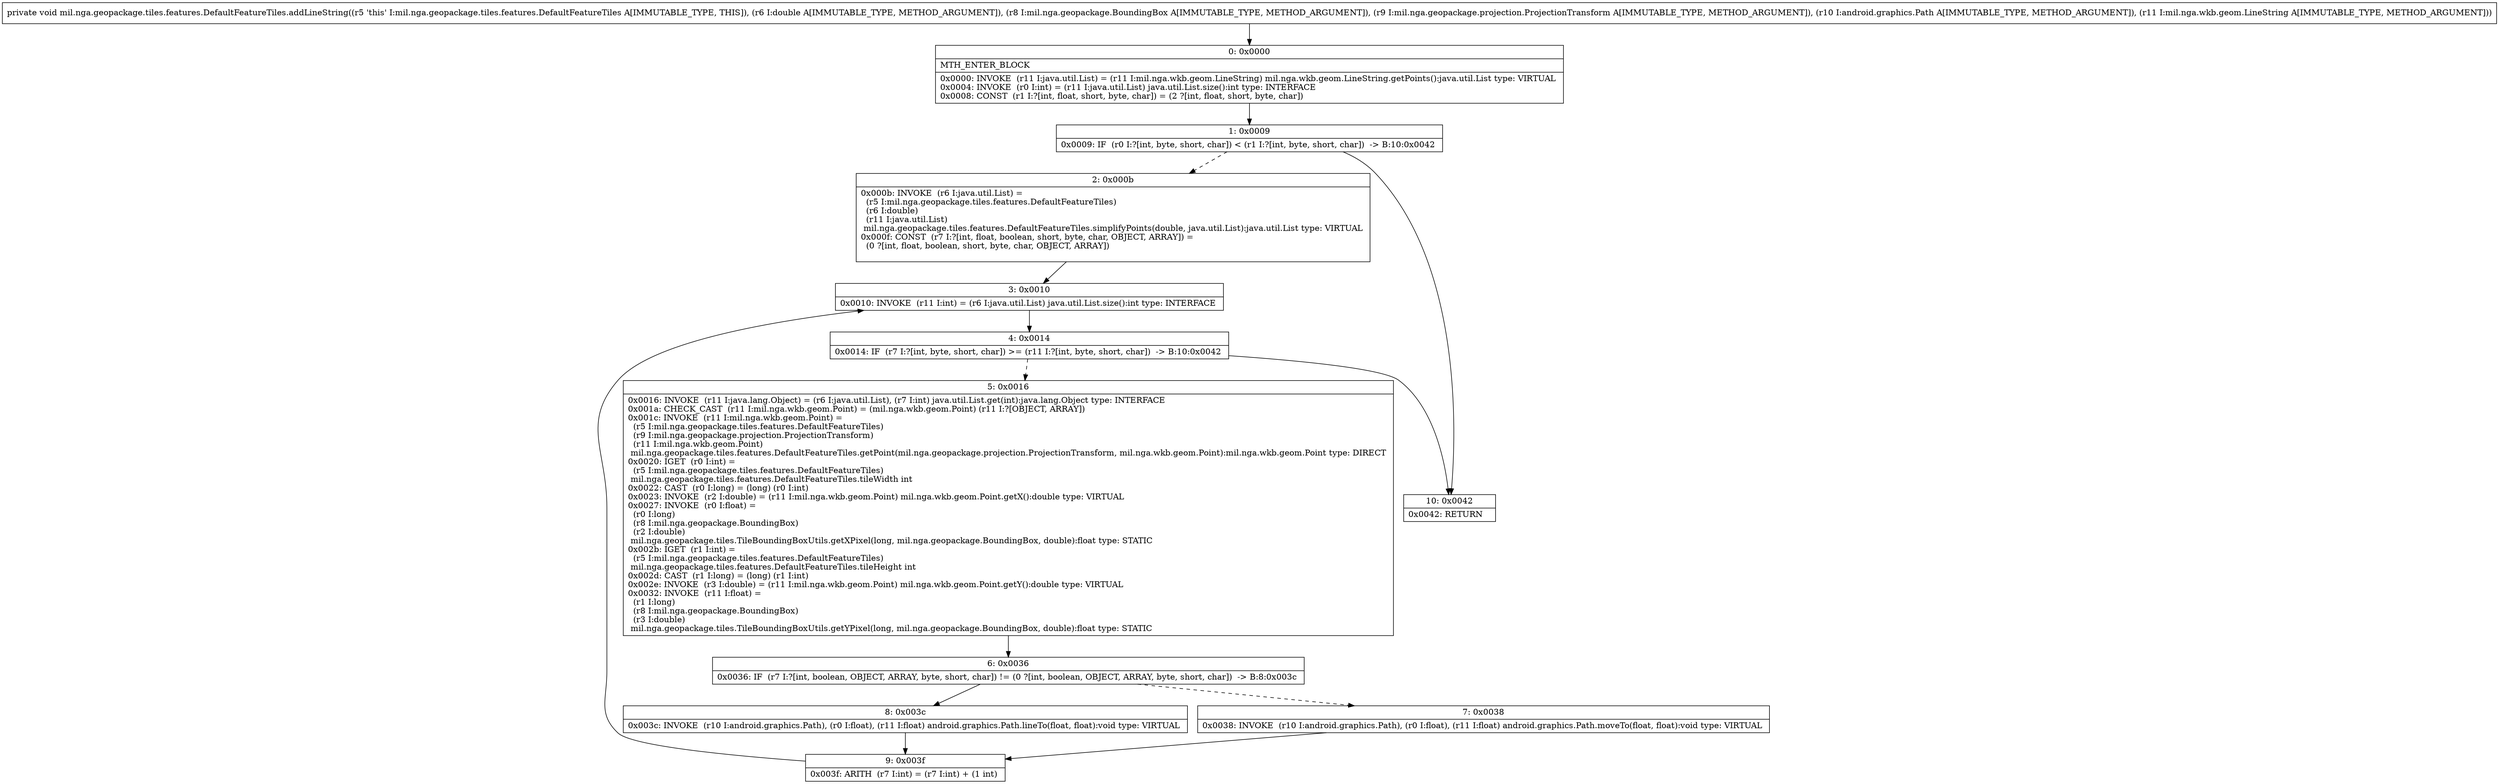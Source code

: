 digraph "CFG formil.nga.geopackage.tiles.features.DefaultFeatureTiles.addLineString(DLmil\/nga\/geopackage\/BoundingBox;Lmil\/nga\/geopackage\/projection\/ProjectionTransform;Landroid\/graphics\/Path;Lmil\/nga\/wkb\/geom\/LineString;)V" {
Node_0 [shape=record,label="{0\:\ 0x0000|MTH_ENTER_BLOCK\l|0x0000: INVOKE  (r11 I:java.util.List) = (r11 I:mil.nga.wkb.geom.LineString) mil.nga.wkb.geom.LineString.getPoints():java.util.List type: VIRTUAL \l0x0004: INVOKE  (r0 I:int) = (r11 I:java.util.List) java.util.List.size():int type: INTERFACE \l0x0008: CONST  (r1 I:?[int, float, short, byte, char]) = (2 ?[int, float, short, byte, char]) \l}"];
Node_1 [shape=record,label="{1\:\ 0x0009|0x0009: IF  (r0 I:?[int, byte, short, char]) \< (r1 I:?[int, byte, short, char])  \-\> B:10:0x0042 \l}"];
Node_2 [shape=record,label="{2\:\ 0x000b|0x000b: INVOKE  (r6 I:java.util.List) = \l  (r5 I:mil.nga.geopackage.tiles.features.DefaultFeatureTiles)\l  (r6 I:double)\l  (r11 I:java.util.List)\l mil.nga.geopackage.tiles.features.DefaultFeatureTiles.simplifyPoints(double, java.util.List):java.util.List type: VIRTUAL \l0x000f: CONST  (r7 I:?[int, float, boolean, short, byte, char, OBJECT, ARRAY]) = \l  (0 ?[int, float, boolean, short, byte, char, OBJECT, ARRAY])\l \l}"];
Node_3 [shape=record,label="{3\:\ 0x0010|0x0010: INVOKE  (r11 I:int) = (r6 I:java.util.List) java.util.List.size():int type: INTERFACE \l}"];
Node_4 [shape=record,label="{4\:\ 0x0014|0x0014: IF  (r7 I:?[int, byte, short, char]) \>= (r11 I:?[int, byte, short, char])  \-\> B:10:0x0042 \l}"];
Node_5 [shape=record,label="{5\:\ 0x0016|0x0016: INVOKE  (r11 I:java.lang.Object) = (r6 I:java.util.List), (r7 I:int) java.util.List.get(int):java.lang.Object type: INTERFACE \l0x001a: CHECK_CAST  (r11 I:mil.nga.wkb.geom.Point) = (mil.nga.wkb.geom.Point) (r11 I:?[OBJECT, ARRAY]) \l0x001c: INVOKE  (r11 I:mil.nga.wkb.geom.Point) = \l  (r5 I:mil.nga.geopackage.tiles.features.DefaultFeatureTiles)\l  (r9 I:mil.nga.geopackage.projection.ProjectionTransform)\l  (r11 I:mil.nga.wkb.geom.Point)\l mil.nga.geopackage.tiles.features.DefaultFeatureTiles.getPoint(mil.nga.geopackage.projection.ProjectionTransform, mil.nga.wkb.geom.Point):mil.nga.wkb.geom.Point type: DIRECT \l0x0020: IGET  (r0 I:int) = \l  (r5 I:mil.nga.geopackage.tiles.features.DefaultFeatureTiles)\l mil.nga.geopackage.tiles.features.DefaultFeatureTiles.tileWidth int \l0x0022: CAST  (r0 I:long) = (long) (r0 I:int) \l0x0023: INVOKE  (r2 I:double) = (r11 I:mil.nga.wkb.geom.Point) mil.nga.wkb.geom.Point.getX():double type: VIRTUAL \l0x0027: INVOKE  (r0 I:float) = \l  (r0 I:long)\l  (r8 I:mil.nga.geopackage.BoundingBox)\l  (r2 I:double)\l mil.nga.geopackage.tiles.TileBoundingBoxUtils.getXPixel(long, mil.nga.geopackage.BoundingBox, double):float type: STATIC \l0x002b: IGET  (r1 I:int) = \l  (r5 I:mil.nga.geopackage.tiles.features.DefaultFeatureTiles)\l mil.nga.geopackage.tiles.features.DefaultFeatureTiles.tileHeight int \l0x002d: CAST  (r1 I:long) = (long) (r1 I:int) \l0x002e: INVOKE  (r3 I:double) = (r11 I:mil.nga.wkb.geom.Point) mil.nga.wkb.geom.Point.getY():double type: VIRTUAL \l0x0032: INVOKE  (r11 I:float) = \l  (r1 I:long)\l  (r8 I:mil.nga.geopackage.BoundingBox)\l  (r3 I:double)\l mil.nga.geopackage.tiles.TileBoundingBoxUtils.getYPixel(long, mil.nga.geopackage.BoundingBox, double):float type: STATIC \l}"];
Node_6 [shape=record,label="{6\:\ 0x0036|0x0036: IF  (r7 I:?[int, boolean, OBJECT, ARRAY, byte, short, char]) != (0 ?[int, boolean, OBJECT, ARRAY, byte, short, char])  \-\> B:8:0x003c \l}"];
Node_7 [shape=record,label="{7\:\ 0x0038|0x0038: INVOKE  (r10 I:android.graphics.Path), (r0 I:float), (r11 I:float) android.graphics.Path.moveTo(float, float):void type: VIRTUAL \l}"];
Node_8 [shape=record,label="{8\:\ 0x003c|0x003c: INVOKE  (r10 I:android.graphics.Path), (r0 I:float), (r11 I:float) android.graphics.Path.lineTo(float, float):void type: VIRTUAL \l}"];
Node_9 [shape=record,label="{9\:\ 0x003f|0x003f: ARITH  (r7 I:int) = (r7 I:int) + (1 int) \l}"];
Node_10 [shape=record,label="{10\:\ 0x0042|0x0042: RETURN   \l}"];
MethodNode[shape=record,label="{private void mil.nga.geopackage.tiles.features.DefaultFeatureTiles.addLineString((r5 'this' I:mil.nga.geopackage.tiles.features.DefaultFeatureTiles A[IMMUTABLE_TYPE, THIS]), (r6 I:double A[IMMUTABLE_TYPE, METHOD_ARGUMENT]), (r8 I:mil.nga.geopackage.BoundingBox A[IMMUTABLE_TYPE, METHOD_ARGUMENT]), (r9 I:mil.nga.geopackage.projection.ProjectionTransform A[IMMUTABLE_TYPE, METHOD_ARGUMENT]), (r10 I:android.graphics.Path A[IMMUTABLE_TYPE, METHOD_ARGUMENT]), (r11 I:mil.nga.wkb.geom.LineString A[IMMUTABLE_TYPE, METHOD_ARGUMENT])) }"];
MethodNode -> Node_0;
Node_0 -> Node_1;
Node_1 -> Node_2[style=dashed];
Node_1 -> Node_10;
Node_2 -> Node_3;
Node_3 -> Node_4;
Node_4 -> Node_5[style=dashed];
Node_4 -> Node_10;
Node_5 -> Node_6;
Node_6 -> Node_7[style=dashed];
Node_6 -> Node_8;
Node_7 -> Node_9;
Node_8 -> Node_9;
Node_9 -> Node_3;
}


